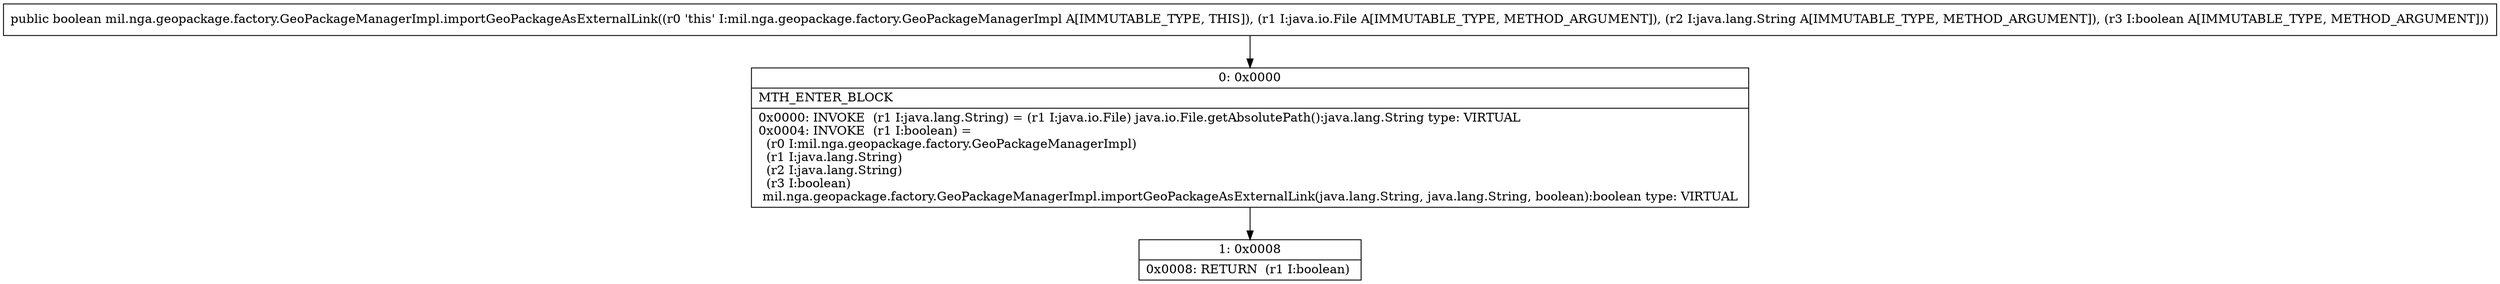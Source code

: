 digraph "CFG formil.nga.geopackage.factory.GeoPackageManagerImpl.importGeoPackageAsExternalLink(Ljava\/io\/File;Ljava\/lang\/String;Z)Z" {
Node_0 [shape=record,label="{0\:\ 0x0000|MTH_ENTER_BLOCK\l|0x0000: INVOKE  (r1 I:java.lang.String) = (r1 I:java.io.File) java.io.File.getAbsolutePath():java.lang.String type: VIRTUAL \l0x0004: INVOKE  (r1 I:boolean) = \l  (r0 I:mil.nga.geopackage.factory.GeoPackageManagerImpl)\l  (r1 I:java.lang.String)\l  (r2 I:java.lang.String)\l  (r3 I:boolean)\l mil.nga.geopackage.factory.GeoPackageManagerImpl.importGeoPackageAsExternalLink(java.lang.String, java.lang.String, boolean):boolean type: VIRTUAL \l}"];
Node_1 [shape=record,label="{1\:\ 0x0008|0x0008: RETURN  (r1 I:boolean) \l}"];
MethodNode[shape=record,label="{public boolean mil.nga.geopackage.factory.GeoPackageManagerImpl.importGeoPackageAsExternalLink((r0 'this' I:mil.nga.geopackage.factory.GeoPackageManagerImpl A[IMMUTABLE_TYPE, THIS]), (r1 I:java.io.File A[IMMUTABLE_TYPE, METHOD_ARGUMENT]), (r2 I:java.lang.String A[IMMUTABLE_TYPE, METHOD_ARGUMENT]), (r3 I:boolean A[IMMUTABLE_TYPE, METHOD_ARGUMENT])) }"];
MethodNode -> Node_0;
Node_0 -> Node_1;
}

